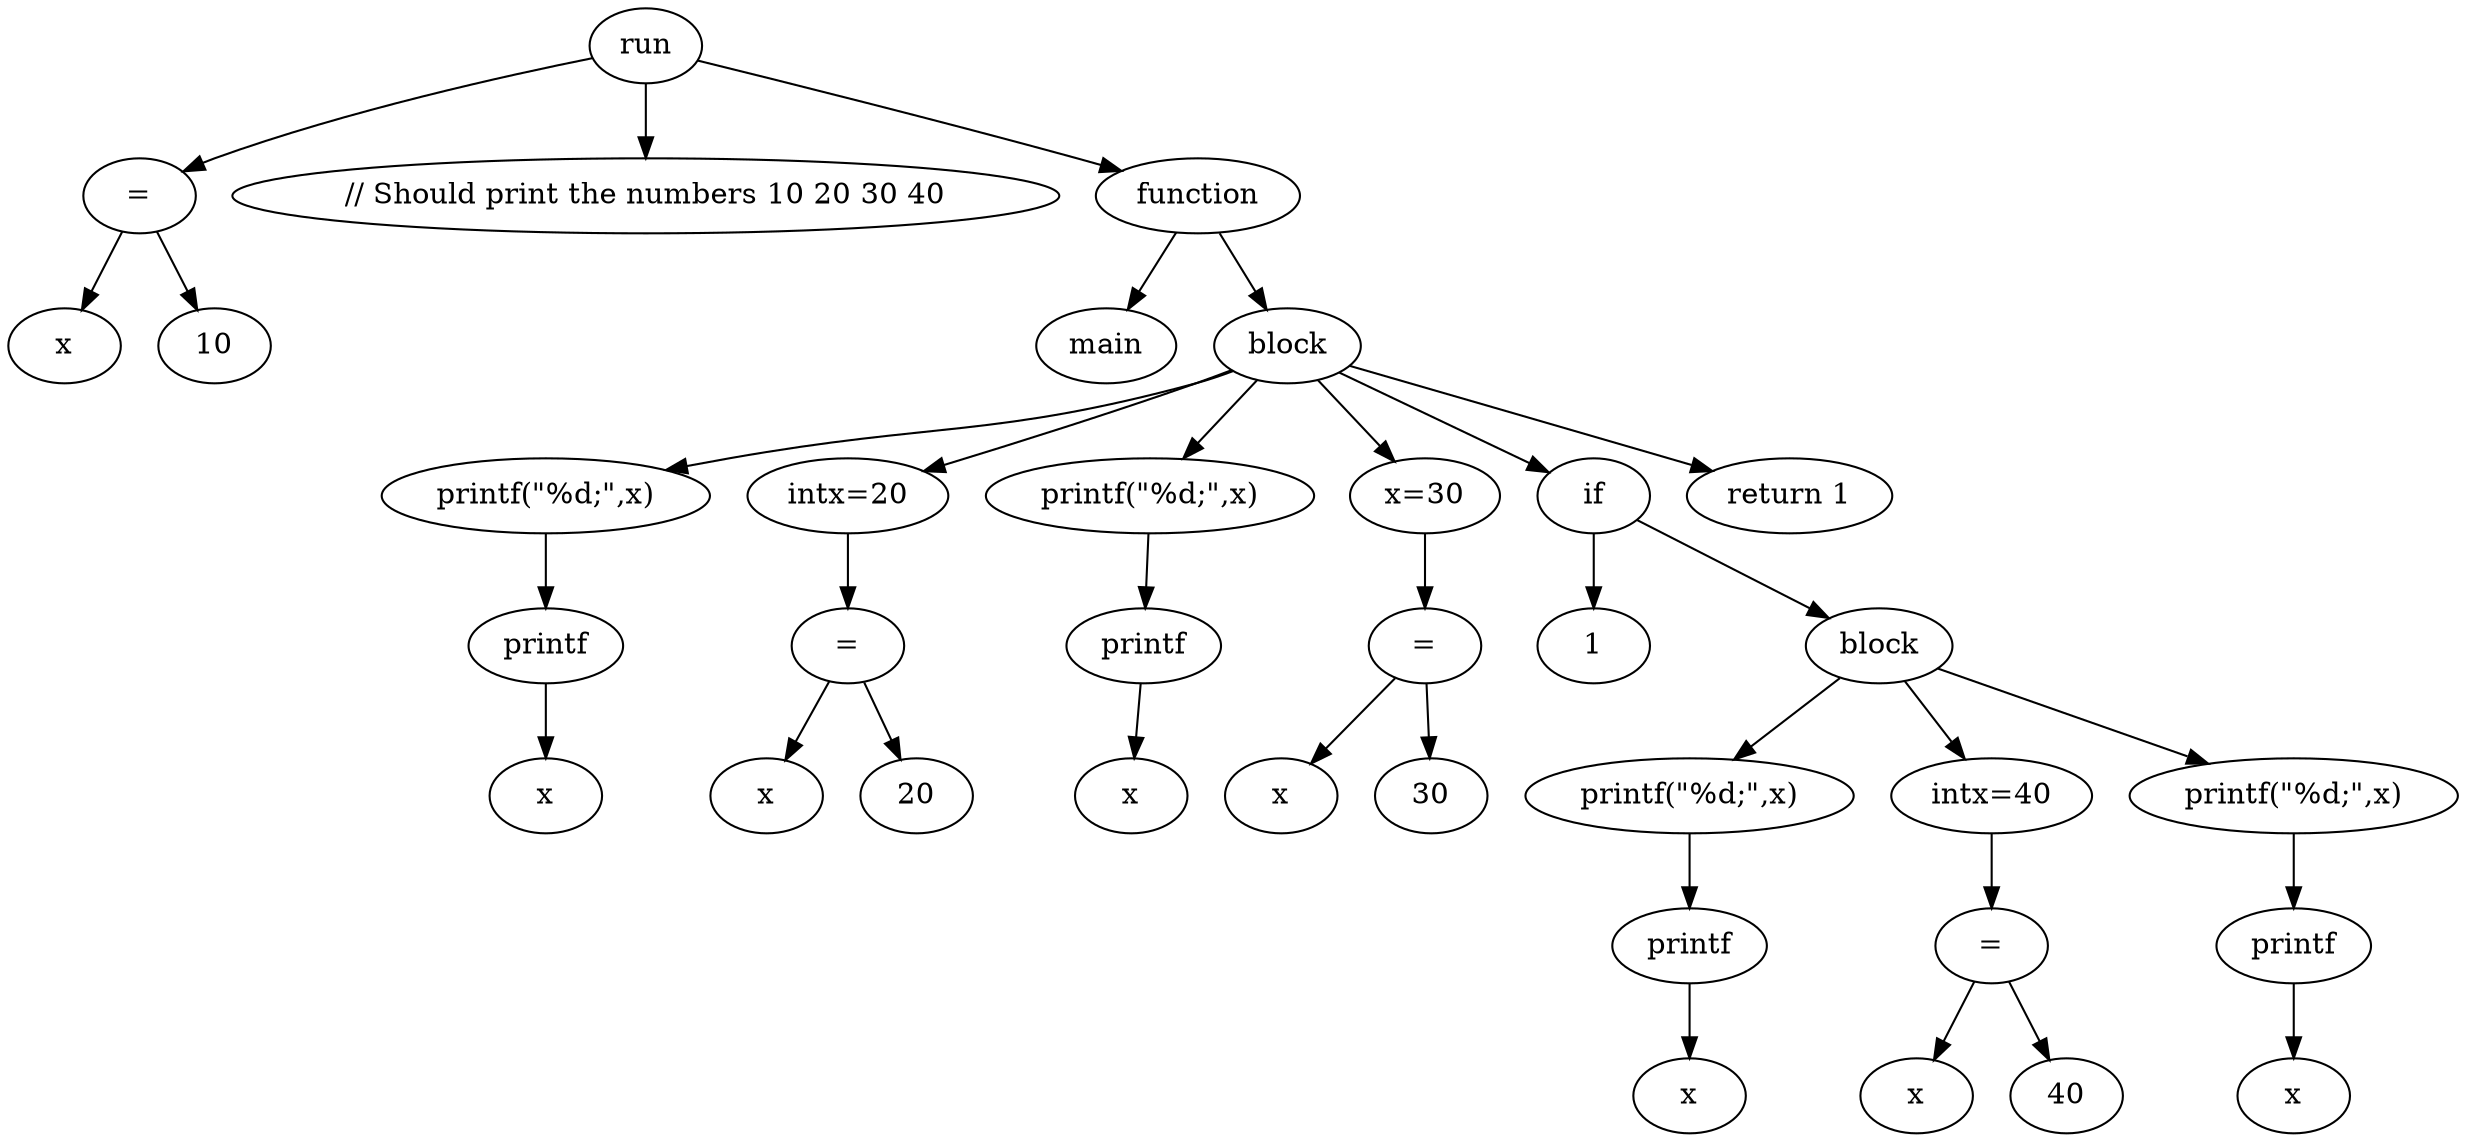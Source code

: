 digraph {
	8727087360658 [label=run]
	8727087360796 [label="="]
	8727087360658 -> 8727087360796
	8727087360745 [label=x]
	8727087360796 -> 8727087360745
	8727087360640 [label=10]
	8727087360796 -> 8727087360640
	8727087360673 [label="// Should print the numbers 10 20 30 40
"]
	8727087360658 -> 8727087360673
	8727087360634 [label=function]
	8727087360658 -> 8727087360634
	8727087360880 [label=main]
	8727087360634 -> 8727087360880
	8727087360871 [label=block]
	8727087360634 -> 8727087360871
	8727087360934 [label="printf(\"%d;\",x)"]
	8727087360871 -> 8727087360934
	8727087360442 [label=printf]
	8727087360934 -> 8727087360442
	8727087360595 [label=x]
	8727087360442 -> 8727087360595
	8727087360766 [label="intx=20"]
	8727087360871 -> 8727087360766
	8727087360877 [label="="]
	8727087360766 -> 8727087360877
	8727087360670 [label=x]
	8727087360877 -> 8727087360670
	8727087360991 [label=20]
	8727087360877 -> 8727087360991
	8727087361000 [label="printf(\"%d;\",x)"]
	8727087360871 -> 8727087361000
	8727087360814 [label=printf]
	8727087361000 -> 8727087360814
	8727087360553 [label=x]
	8727087360814 -> 8727087360553
	8727087360550 [label="x=30"]
	8727087360871 -> 8727087360550
	8727087360850 [label="="]
	8727087360550 -> 8727087360850
	8727087360232 [label=x]
	8727087360850 -> 8727087360232
	8727087360913 [label=30]
	8727087360850 -> 8727087360913
	8727087360916 [label=if]
	8727087360871 -> 8727087360916
	8727087360514 [label=1]
	8727087360916 -> 8727087360514
	8727087360781 [label=block]
	8727087360916 -> 8727087360781
	8727087360247 [label="printf(\"%d;\",x)"]
	8727087360781 -> 8727087360247
	8727087360481 [label=printf]
	8727087360247 -> 8727087360481
	8727087360817 [label=x]
	8727087360481 -> 8727087360817
	8727087360727 [label="intx=40"]
	8727087360781 -> 8727087360727
	8727087360526 [label="="]
	8727087360727 -> 8727087360526
	8727087360664 [label=x]
	8727087360526 -> 8727087360664
	8727087360685 [label=40]
	8727087360526 -> 8727087360685
	8727087360496 [label="printf(\"%d;\",x)"]
	8727087360781 -> 8727087360496
	8727087360460 [label=printf]
	8727087360496 -> 8727087360460
	8727087360529 [label=x]
	8727087360460 -> 8727087360529
	8727087360691 [label="return 1"]
	8727087360871 -> 8727087360691
}
